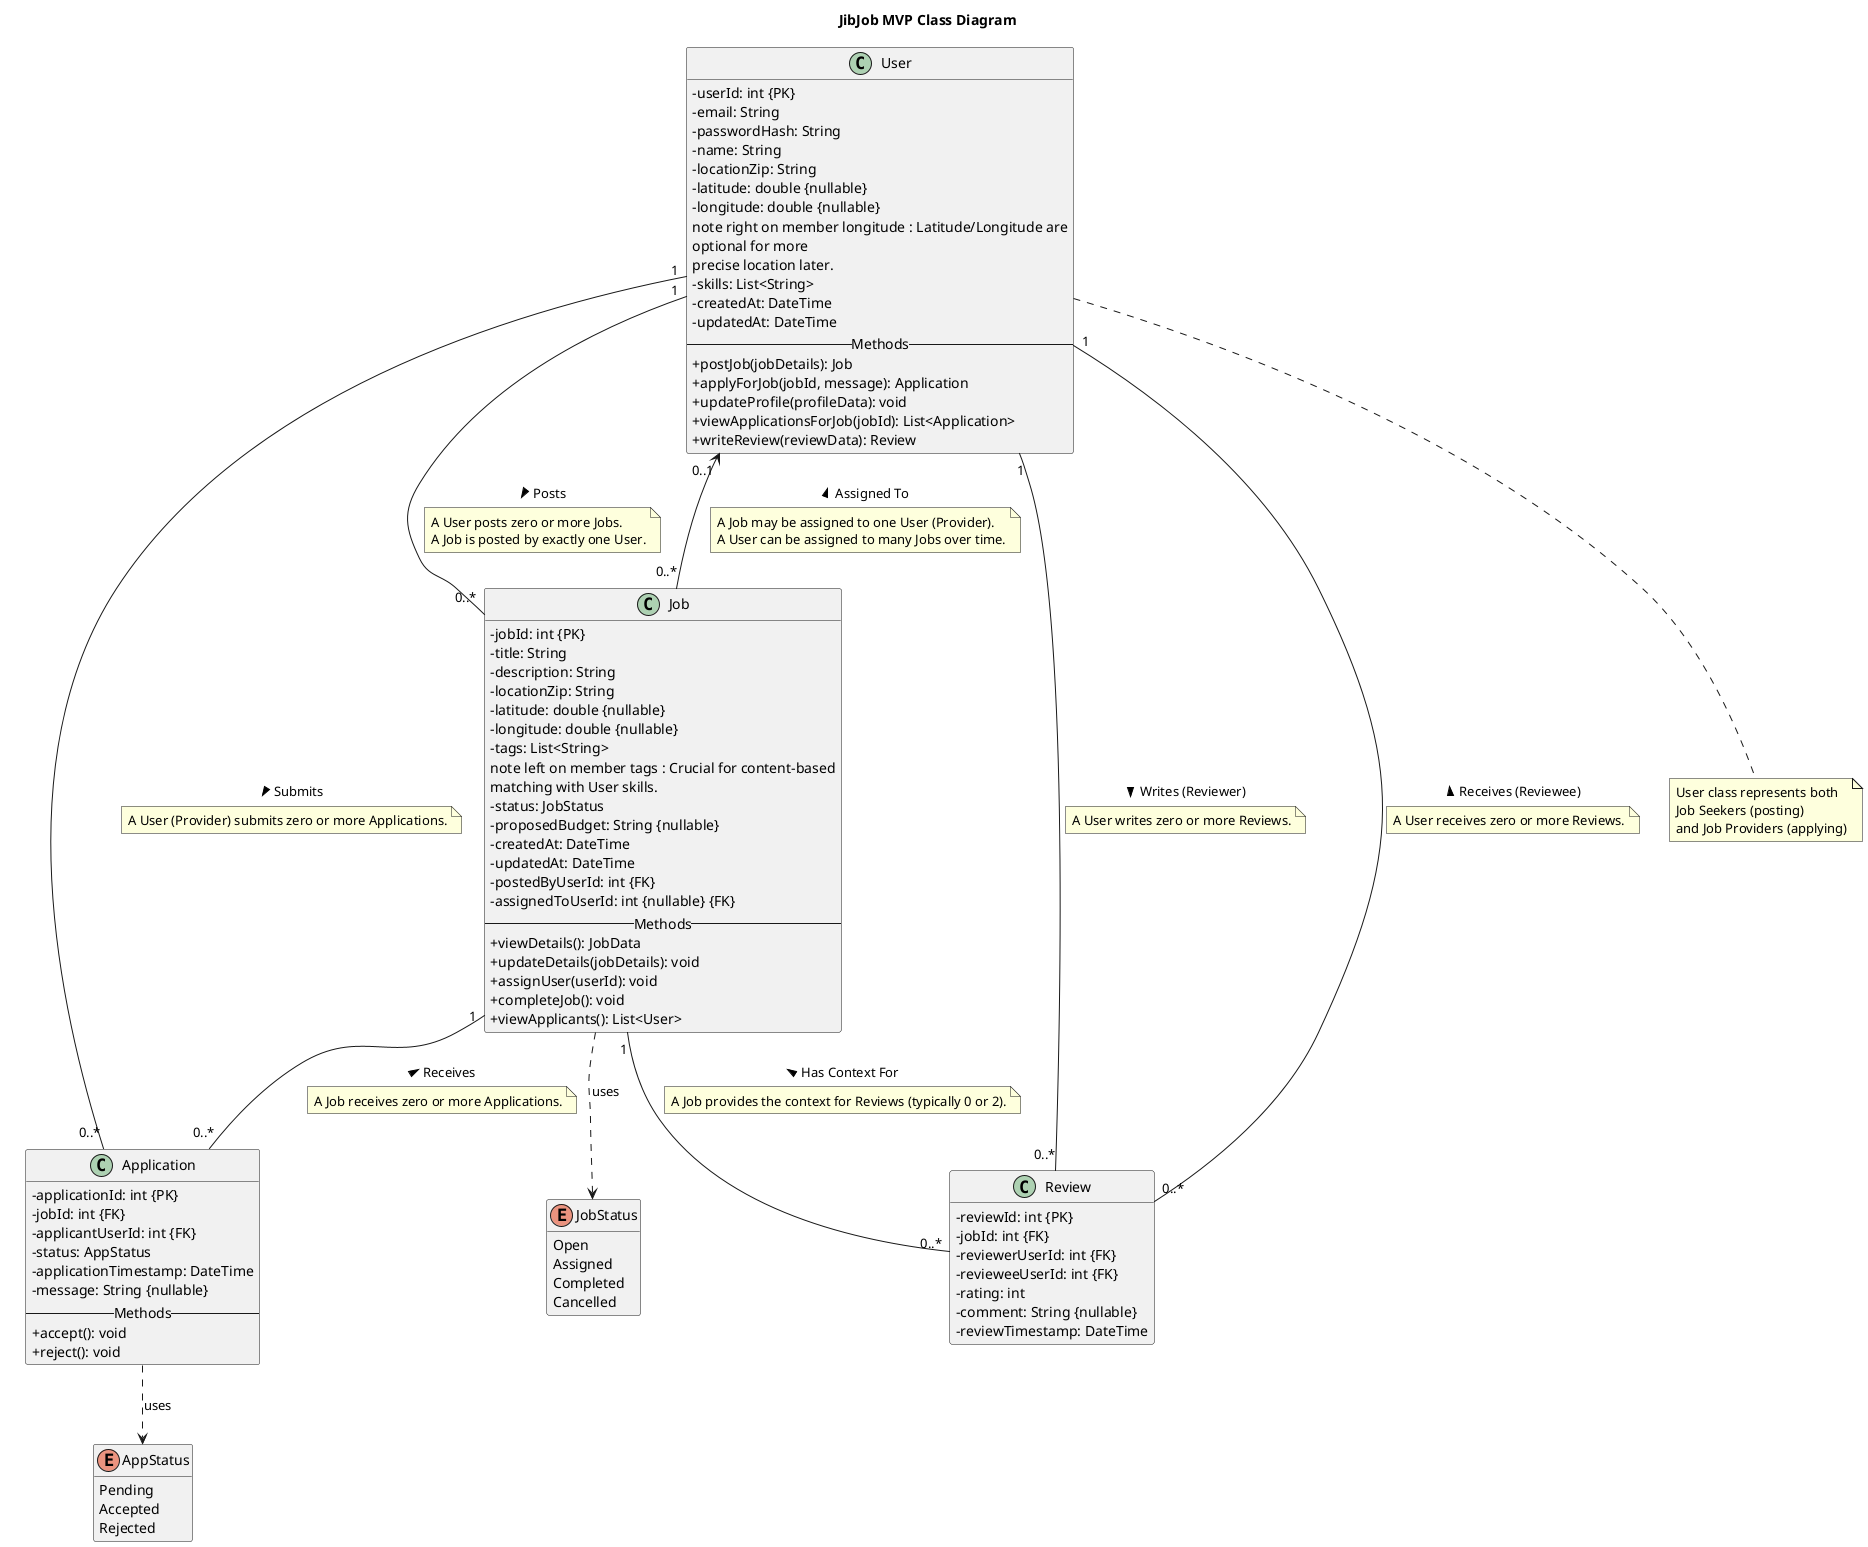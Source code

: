 @startuml
' Diagram Title
title JibJob MVP Class Diagram

' Style Improvement (Optional)
skinparam classAttributeIconSize 0
hide empty members

' Class Definitions
class User {
  - userId: int {PK}
  - email: String
  - passwordHash: String
  - name: String
  - locationZip: String
  - latitude: double {nullable}
  - longitude: double {nullable}
  note right on member longitude : Latitude/Longitude are\noptional for more\nprecise location later.
  - skills: List<String>
  - createdAt: DateTime
  - updatedAt: DateTime
  -- Methods --
  + postJob(jobDetails): Job
  + applyForJob(jobId, message): Application
  + updateProfile(profileData): void
  + viewApplicationsForJob(jobId): List<Application>
  + writeReview(reviewData): Review
}

class Job {
  - jobId: int {PK}
  - title: String
  - description: String
  - locationZip: String
  - latitude: double {nullable}
  - longitude: double {nullable}
  - tags: List<String>
  note left on member tags : Crucial for content-based\nmatching with User skills.
  - status: JobStatus
  - proposedBudget: String {nullable}
  - createdAt: DateTime
  - updatedAt: DateTime
  - postedByUserId: int {FK}
  - assignedToUserId: int {nullable} {FK}
  -- Methods --
  + viewDetails(): JobData
  + updateDetails(jobDetails): void
  + assignUser(userId): void
  + completeJob(): void
  + viewApplicants(): List<User>
}

class Application {
  - applicationId: int {PK}
  - jobId: int {FK}
  - applicantUserId: int {FK}
  - status: AppStatus
  - applicationTimestamp: DateTime
  - message: String {nullable}
  -- Methods --
  + accept(): void
  + reject(): void
}

class Review {
  - reviewId: int {PK}
  - jobId: int {FK}
  - reviewerUserId: int {FK}
  - revieweeUserId: int {FK}
  - rating: int
  - comment: String {nullable}
  - reviewTimestamp: DateTime
}

' Enum Definitions
enum JobStatus {
  Open
  Assigned
  Completed
  Cancelled
}

enum AppStatus {
  Pending
  Accepted
  Rejected
}

' Relationships
User "1" -- "0..*" Job : Posts >
note on link: A User posts zero or more Jobs.\nA Job is posted by exactly one User.

User "1" -- "0..*" Application : Submits >
note on link: A User (Provider) submits zero or more Applications.

Job "1" -- "0..*" Application : Receives <
note on link: A Job receives zero or more Applications.

Job "0..*" --> "0..1" User : Assigned To >
note on link: A Job may be assigned to one User (Provider).\nA User can be assigned to many Jobs over time.

User "1" -- "0..*" Review : Writes (Reviewer) >
note on link: A User writes zero or more Reviews.

User "1" -- "0..*" Review : Receives (Reviewee) <
note on link: A User receives zero or more Reviews.

Job "1" -- "0..*" Review : Has Context For <
note on link: A Job provides the context for Reviews (typically 0 or 2).

' Enum Usage Relationships (Dependency)
Job ..> JobStatus : uses
Application ..> AppStatus : uses

' Floating Notes for General Comments
note "User class represents both\nJob Seekers (posting)\nand Job Providers (applying)" as N1
User .. N1

@enduml